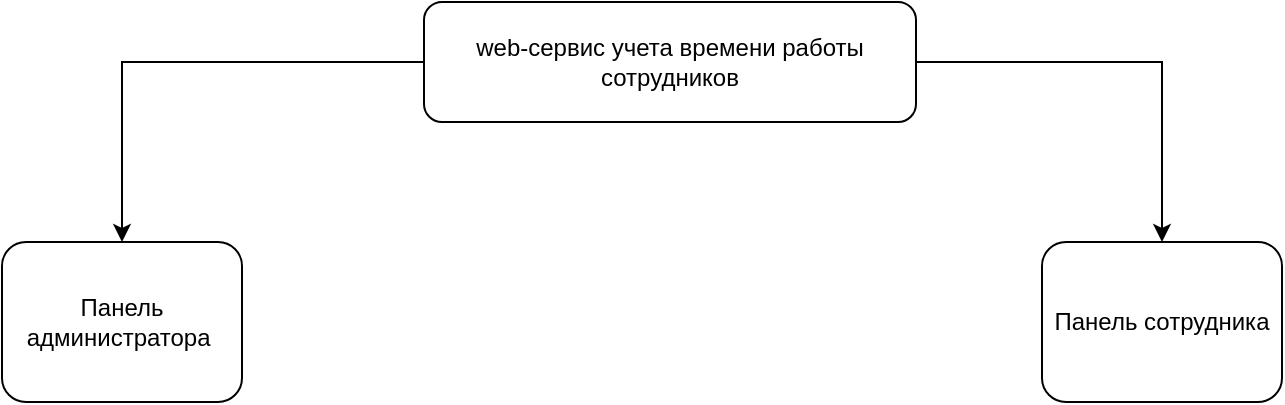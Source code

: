 <mxfile version="28.0.6">
  <diagram name="Страница — 1" id="280DHnxjCJrquoxytLHR">
    <mxGraphModel dx="1042" dy="619" grid="1" gridSize="10" guides="1" tooltips="1" connect="1" arrows="1" fold="1" page="1" pageScale="1" pageWidth="827" pageHeight="1169" math="0" shadow="0">
      <root>
        <mxCell id="0" />
        <mxCell id="1" parent="0" />
        <mxCell id="UiPyx7W3rvPiLBDApA0m-3" style="edgeStyle=orthogonalEdgeStyle;rounded=0;orthogonalLoop=1;jettySize=auto;html=1;entryX=0.5;entryY=0;entryDx=0;entryDy=0;" edge="1" parent="1" source="UiPyx7W3rvPiLBDApA0m-1" target="UiPyx7W3rvPiLBDApA0m-2">
          <mxGeometry relative="1" as="geometry" />
        </mxCell>
        <mxCell id="UiPyx7W3rvPiLBDApA0m-5" style="edgeStyle=orthogonalEdgeStyle;rounded=0;orthogonalLoop=1;jettySize=auto;html=1;entryX=0.5;entryY=0;entryDx=0;entryDy=0;" edge="1" parent="1" source="UiPyx7W3rvPiLBDApA0m-1" target="UiPyx7W3rvPiLBDApA0m-4">
          <mxGeometry relative="1" as="geometry" />
        </mxCell>
        <mxCell id="UiPyx7W3rvPiLBDApA0m-1" value="web-сервис учета времени работы сотрудников" style="rounded=1;whiteSpace=wrap;html=1;" vertex="1" parent="1">
          <mxGeometry x="291" y="40" width="246" height="60" as="geometry" />
        </mxCell>
        <mxCell id="UiPyx7W3rvPiLBDApA0m-2" value="Панель администратора&amp;nbsp;" style="rounded=1;whiteSpace=wrap;html=1;" vertex="1" parent="1">
          <mxGeometry x="80" y="160" width="120" height="80" as="geometry" />
        </mxCell>
        <mxCell id="UiPyx7W3rvPiLBDApA0m-4" value="Панель сотрудника" style="rounded=1;whiteSpace=wrap;html=1;" vertex="1" parent="1">
          <mxGeometry x="600" y="160" width="120" height="80" as="geometry" />
        </mxCell>
      </root>
    </mxGraphModel>
  </diagram>
</mxfile>
